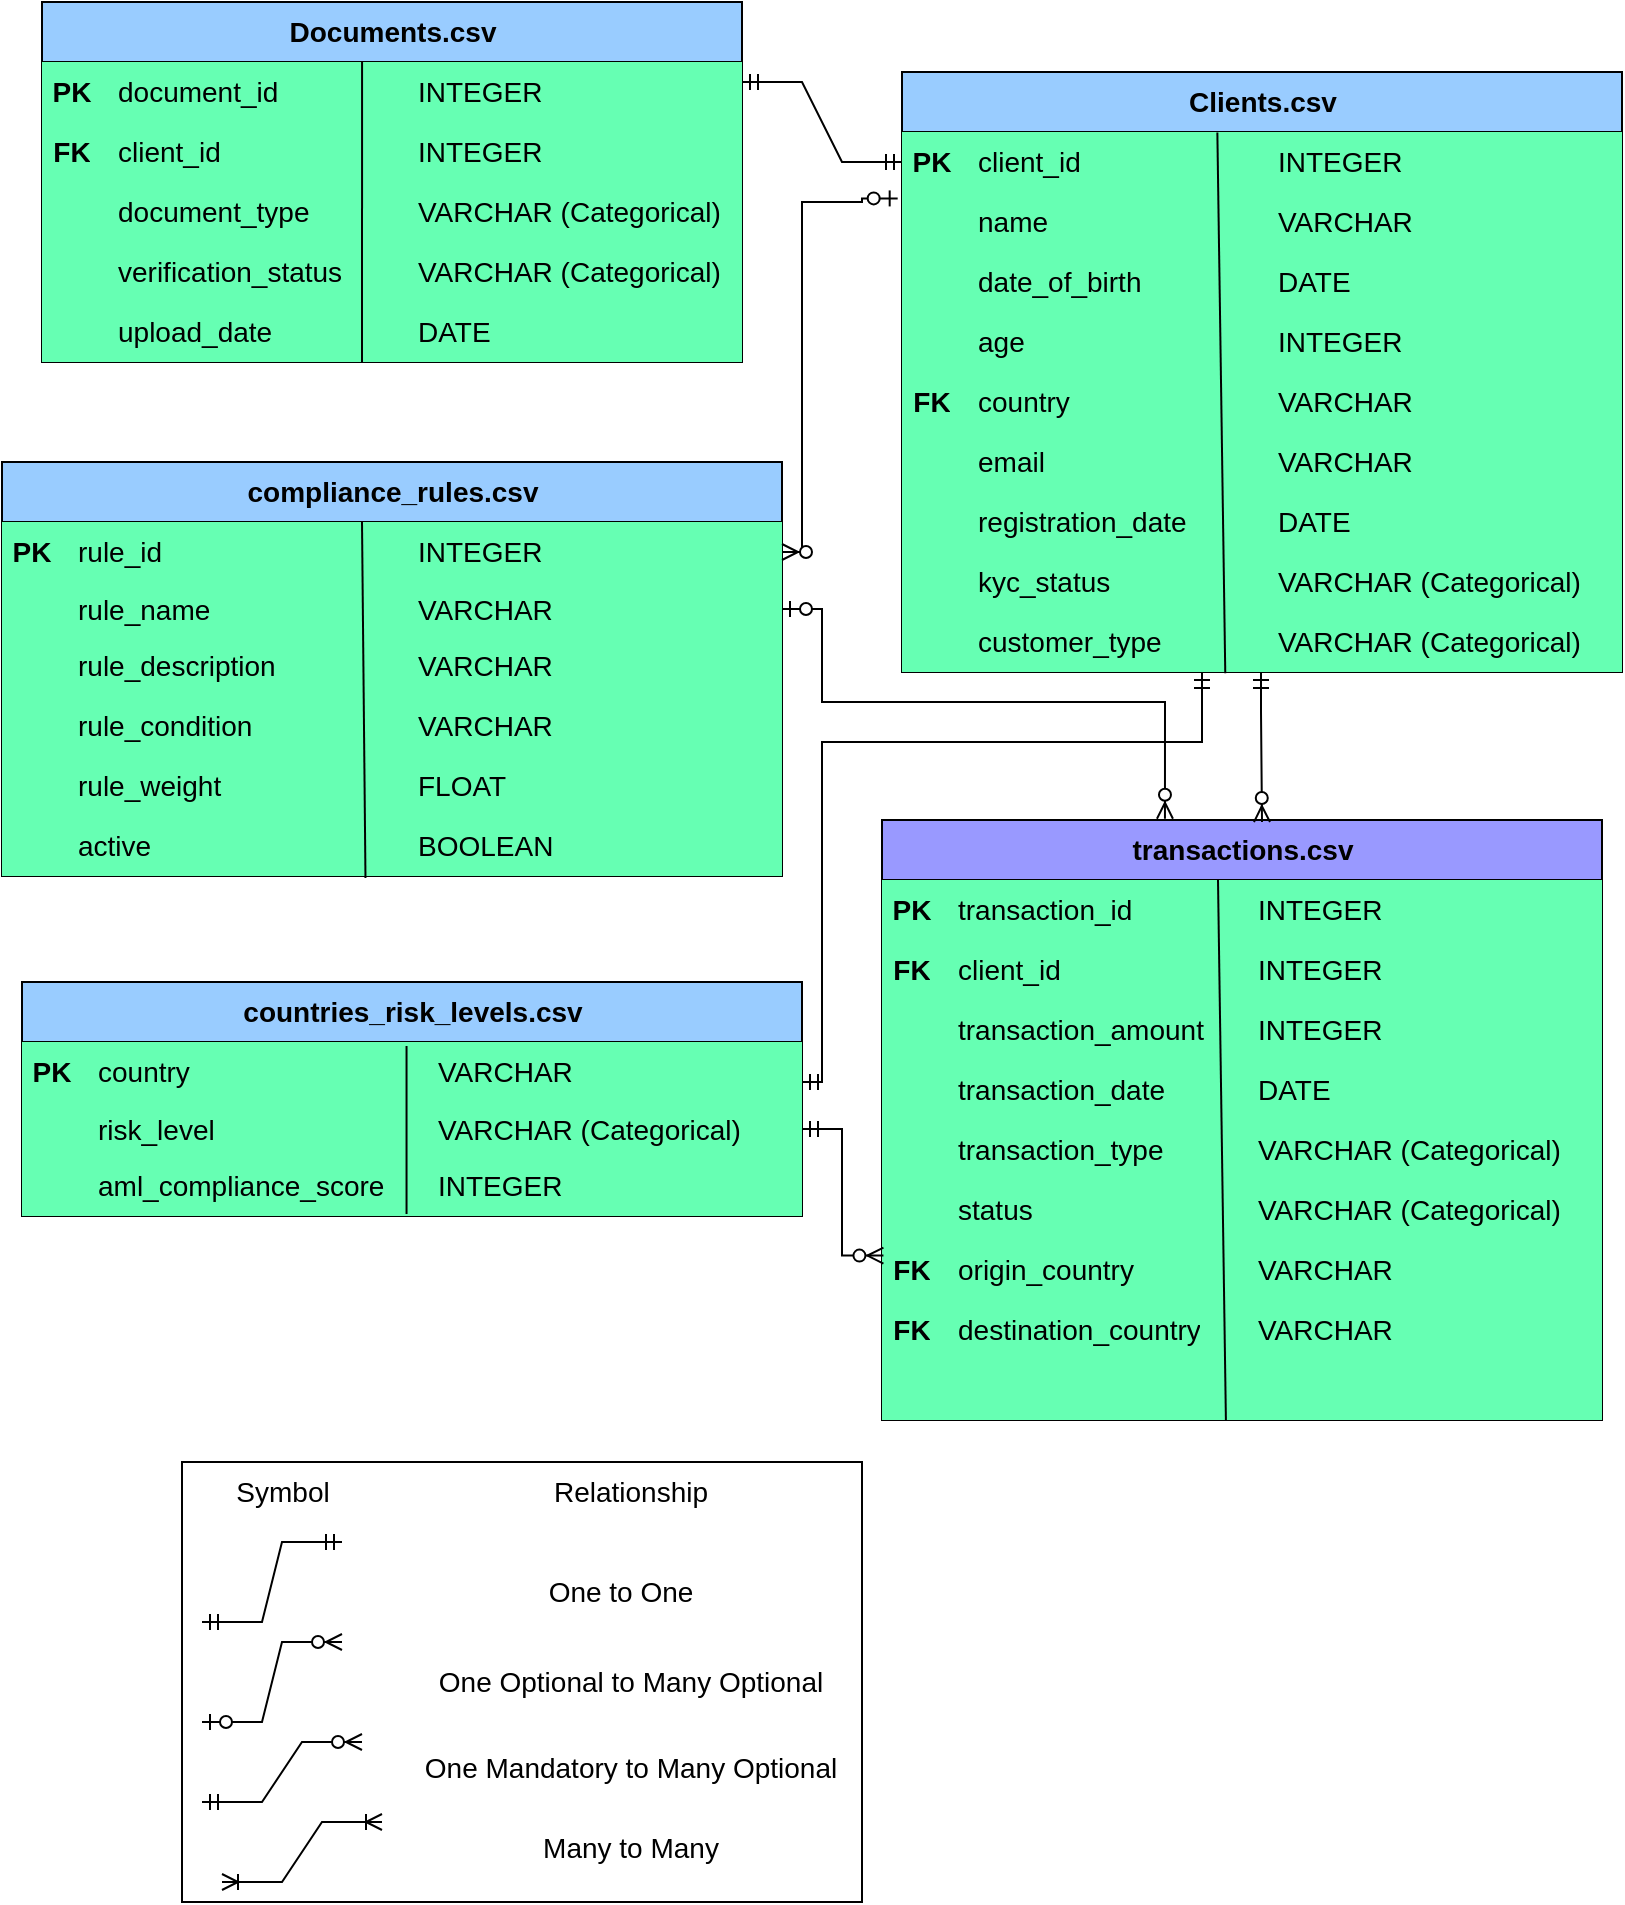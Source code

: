 <mxfile version="28.2.5">
  <diagram name="Page-1" id="jXneWtBmDgZfg1HYP7sz">
    <mxGraphModel dx="1281" dy="527" grid="1" gridSize="10" guides="1" tooltips="1" connect="1" arrows="1" fold="1" page="1" pageScale="1" pageWidth="827" pageHeight="1169" math="0" shadow="0">
      <root>
        <mxCell id="0" />
        <mxCell id="1" parent="0" />
        <mxCell id="RSNevQxRLUFja2zKx2vN-16" value="Documents.csv" style="shape=table;startSize=30;container=1;collapsible=1;childLayout=tableLayout;fixedRows=1;rowLines=0;fontStyle=1;align=center;resizeLast=1;html=1;fontSize=14;fillColor=#99CCFF;" parent="1" vertex="1">
          <mxGeometry x="30" y="60" width="350" height="180" as="geometry" />
        </mxCell>
        <mxCell id="RSNevQxRLUFja2zKx2vN-20" value="" style="shape=tableRow;horizontal=0;startSize=0;swimlaneHead=0;swimlaneBody=0;fillColor=#66FFB3;collapsible=0;dropTarget=0;points=[[0,0.5],[1,0.5]];portConstraint=eastwest;top=0;left=0;right=0;bottom=0;fontSize=14;strokeColor=default;" parent="RSNevQxRLUFja2zKx2vN-16" vertex="1">
          <mxGeometry y="30" width="350" height="30" as="geometry" />
        </mxCell>
        <mxCell id="RSNevQxRLUFja2zKx2vN-21" value="&lt;b&gt;PK&lt;/b&gt;" style="shape=partialRectangle;connectable=0;fillColor=#66FFB3;top=0;left=0;bottom=0;right=0;editable=1;overflow=hidden;whiteSpace=wrap;html=1;fontSize=14;strokeColor=default;" parent="RSNevQxRLUFja2zKx2vN-20" vertex="1">
          <mxGeometry width="30" height="30" as="geometry">
            <mxRectangle width="30" height="30" as="alternateBounds" />
          </mxGeometry>
        </mxCell>
        <mxCell id="RSNevQxRLUFja2zKx2vN-22" value="document_id" style="shape=partialRectangle;connectable=0;fillColor=#66FFB3;top=0;left=0;bottom=0;right=0;align=left;spacingLeft=6;overflow=hidden;whiteSpace=wrap;html=1;fontSize=14;strokeColor=default;" parent="RSNevQxRLUFja2zKx2vN-20" vertex="1">
          <mxGeometry x="30" width="150" height="30" as="geometry">
            <mxRectangle width="150" height="30" as="alternateBounds" />
          </mxGeometry>
        </mxCell>
        <mxCell id="RSNevQxRLUFja2zKx2vN-32" value="INTEGER" style="shape=partialRectangle;connectable=0;fillColor=#66FFB3;top=0;left=0;bottom=0;right=0;align=left;spacingLeft=6;overflow=hidden;whiteSpace=wrap;html=1;fontSize=14;strokeColor=default;" parent="RSNevQxRLUFja2zKx2vN-20" vertex="1">
          <mxGeometry x="180" width="170" height="30" as="geometry">
            <mxRectangle width="170" height="30" as="alternateBounds" />
          </mxGeometry>
        </mxCell>
        <mxCell id="RSNevQxRLUFja2zKx2vN-23" value="" style="shape=tableRow;horizontal=0;startSize=0;swimlaneHead=0;swimlaneBody=0;fillColor=#66FFB3;collapsible=0;dropTarget=0;points=[[0,0.5],[1,0.5]];portConstraint=eastwest;top=0;left=0;right=0;bottom=0;fontSize=14;strokeColor=default;" parent="RSNevQxRLUFja2zKx2vN-16" vertex="1">
          <mxGeometry y="60" width="350" height="30" as="geometry" />
        </mxCell>
        <mxCell id="RSNevQxRLUFja2zKx2vN-24" value="&lt;b&gt;FK&lt;/b&gt;" style="shape=partialRectangle;connectable=0;fillColor=#66FFB3;top=0;left=0;bottom=0;right=0;editable=1;overflow=hidden;whiteSpace=wrap;html=1;fontSize=14;strokeColor=default;" parent="RSNevQxRLUFja2zKx2vN-23" vertex="1">
          <mxGeometry width="30" height="30" as="geometry">
            <mxRectangle width="30" height="30" as="alternateBounds" />
          </mxGeometry>
        </mxCell>
        <mxCell id="RSNevQxRLUFja2zKx2vN-25" value="client_id" style="shape=partialRectangle;connectable=0;fillColor=#66FFB3;top=0;left=0;bottom=0;right=0;align=left;spacingLeft=6;overflow=hidden;whiteSpace=wrap;html=1;fontSize=14;strokeColor=default;" parent="RSNevQxRLUFja2zKx2vN-23" vertex="1">
          <mxGeometry x="30" width="150" height="30" as="geometry">
            <mxRectangle width="150" height="30" as="alternateBounds" />
          </mxGeometry>
        </mxCell>
        <mxCell id="RSNevQxRLUFja2zKx2vN-33" value="INTEGER" style="shape=partialRectangle;connectable=0;fillColor=#66FFB3;top=0;left=0;bottom=0;right=0;align=left;spacingLeft=6;overflow=hidden;whiteSpace=wrap;html=1;fontSize=14;strokeColor=default;" parent="RSNevQxRLUFja2zKx2vN-23" vertex="1">
          <mxGeometry x="180" width="170" height="30" as="geometry">
            <mxRectangle width="170" height="30" as="alternateBounds" />
          </mxGeometry>
        </mxCell>
        <mxCell id="RSNevQxRLUFja2zKx2vN-26" value="" style="shape=tableRow;horizontal=0;startSize=0;swimlaneHead=0;swimlaneBody=0;fillColor=#66FFB3;collapsible=0;dropTarget=0;points=[[0,0.5],[1,0.5]];portConstraint=eastwest;top=0;left=0;right=0;bottom=0;fontSize=14;strokeColor=default;" parent="RSNevQxRLUFja2zKx2vN-16" vertex="1">
          <mxGeometry y="90" width="350" height="30" as="geometry" />
        </mxCell>
        <mxCell id="RSNevQxRLUFja2zKx2vN-27" value="" style="shape=partialRectangle;connectable=0;fillColor=#66FFB3;top=0;left=0;bottom=0;right=0;editable=1;overflow=hidden;whiteSpace=wrap;html=1;fontSize=14;strokeColor=default;" parent="RSNevQxRLUFja2zKx2vN-26" vertex="1">
          <mxGeometry width="30" height="30" as="geometry">
            <mxRectangle width="30" height="30" as="alternateBounds" />
          </mxGeometry>
        </mxCell>
        <mxCell id="RSNevQxRLUFja2zKx2vN-28" value="document_type" style="shape=partialRectangle;connectable=0;fillColor=#66FFB3;top=0;left=0;bottom=0;right=0;align=left;spacingLeft=6;overflow=hidden;whiteSpace=wrap;html=1;fontSize=14;strokeColor=default;" parent="RSNevQxRLUFja2zKx2vN-26" vertex="1">
          <mxGeometry x="30" width="150" height="30" as="geometry">
            <mxRectangle width="150" height="30" as="alternateBounds" />
          </mxGeometry>
        </mxCell>
        <mxCell id="RSNevQxRLUFja2zKx2vN-34" value="VARCHAR (Categorical)" style="shape=partialRectangle;connectable=0;fillColor=#66FFB3;top=0;left=0;bottom=0;right=0;align=left;spacingLeft=6;overflow=hidden;whiteSpace=wrap;html=1;fontSize=14;strokeColor=default;" parent="RSNevQxRLUFja2zKx2vN-26" vertex="1">
          <mxGeometry x="180" width="170" height="30" as="geometry">
            <mxRectangle width="170" height="30" as="alternateBounds" />
          </mxGeometry>
        </mxCell>
        <mxCell id="RSNevQxRLUFja2zKx2vN-35" style="shape=tableRow;horizontal=0;startSize=0;swimlaneHead=0;swimlaneBody=0;fillColor=#66FFB3;collapsible=0;dropTarget=0;points=[[0,0.5],[1,0.5]];portConstraint=eastwest;top=0;left=0;right=0;bottom=0;fontSize=14;strokeColor=default;" parent="RSNevQxRLUFja2zKx2vN-16" vertex="1">
          <mxGeometry y="120" width="350" height="30" as="geometry" />
        </mxCell>
        <mxCell id="RSNevQxRLUFja2zKx2vN-36" style="shape=partialRectangle;connectable=0;fillColor=#66FFB3;top=0;left=0;bottom=0;right=0;editable=1;overflow=hidden;whiteSpace=wrap;html=1;fontSize=14;strokeColor=default;" parent="RSNevQxRLUFja2zKx2vN-35" vertex="1">
          <mxGeometry width="30" height="30" as="geometry">
            <mxRectangle width="30" height="30" as="alternateBounds" />
          </mxGeometry>
        </mxCell>
        <mxCell id="RSNevQxRLUFja2zKx2vN-37" value="verification_status&lt;span style=&quot;white-space: pre;&quot;&gt;&#x9;&lt;/span&gt;" style="shape=partialRectangle;connectable=0;fillColor=#66FFB3;top=0;left=0;bottom=0;right=0;align=left;spacingLeft=6;overflow=hidden;whiteSpace=wrap;html=1;fontSize=14;strokeColor=default;" parent="RSNevQxRLUFja2zKx2vN-35" vertex="1">
          <mxGeometry x="30" width="150" height="30" as="geometry">
            <mxRectangle width="150" height="30" as="alternateBounds" />
          </mxGeometry>
        </mxCell>
        <mxCell id="RSNevQxRLUFja2zKx2vN-38" value="VARCHAR (Categorical)" style="shape=partialRectangle;connectable=0;fillColor=#66FFB3;top=0;left=0;bottom=0;right=0;align=left;spacingLeft=6;overflow=hidden;whiteSpace=wrap;html=1;fontSize=14;strokeColor=default;" parent="RSNevQxRLUFja2zKx2vN-35" vertex="1">
          <mxGeometry x="180" width="170" height="30" as="geometry">
            <mxRectangle width="170" height="30" as="alternateBounds" />
          </mxGeometry>
        </mxCell>
        <mxCell id="RSNevQxRLUFja2zKx2vN-39" style="shape=tableRow;horizontal=0;startSize=0;swimlaneHead=0;swimlaneBody=0;fillColor=#66FFB3;collapsible=0;dropTarget=0;points=[[0,0.5],[1,0.5]];portConstraint=eastwest;top=0;left=0;right=0;bottom=0;fontSize=14;strokeColor=default;" parent="RSNevQxRLUFja2zKx2vN-16" vertex="1">
          <mxGeometry y="150" width="350" height="30" as="geometry" />
        </mxCell>
        <mxCell id="RSNevQxRLUFja2zKx2vN-40" style="shape=partialRectangle;connectable=0;fillColor=#66FFB3;top=0;left=0;bottom=0;right=0;editable=1;overflow=hidden;whiteSpace=wrap;html=1;fontSize=14;strokeColor=default;" parent="RSNevQxRLUFja2zKx2vN-39" vertex="1">
          <mxGeometry width="30" height="30" as="geometry">
            <mxRectangle width="30" height="30" as="alternateBounds" />
          </mxGeometry>
        </mxCell>
        <mxCell id="RSNevQxRLUFja2zKx2vN-41" value="upload_date" style="shape=partialRectangle;connectable=0;fillColor=#66FFB3;top=0;left=0;bottom=0;right=0;align=left;spacingLeft=6;overflow=hidden;whiteSpace=wrap;html=1;fontSize=14;strokeColor=default;" parent="RSNevQxRLUFja2zKx2vN-39" vertex="1">
          <mxGeometry x="30" width="150" height="30" as="geometry">
            <mxRectangle width="150" height="30" as="alternateBounds" />
          </mxGeometry>
        </mxCell>
        <mxCell id="RSNevQxRLUFja2zKx2vN-42" value="DATE" style="shape=partialRectangle;connectable=0;fillColor=#66FFB3;top=0;left=0;bottom=0;right=0;align=left;spacingLeft=6;overflow=hidden;whiteSpace=wrap;html=1;fontSize=14;strokeColor=default;" parent="RSNevQxRLUFja2zKx2vN-39" vertex="1">
          <mxGeometry x="180" width="170" height="30" as="geometry">
            <mxRectangle width="170" height="30" as="alternateBounds" />
          </mxGeometry>
        </mxCell>
        <mxCell id="RSNevQxRLUFja2zKx2vN-43" value="Clients.csv" style="shape=table;startSize=30;container=1;collapsible=1;childLayout=tableLayout;fixedRows=1;rowLines=0;fontStyle=1;align=center;resizeLast=1;html=1;fontSize=14;fillColor=#99CCFF;" parent="1" vertex="1">
          <mxGeometry x="460" y="95" width="360" height="300" as="geometry" />
        </mxCell>
        <mxCell id="RSNevQxRLUFja2zKx2vN-44" value="" style="shape=tableRow;horizontal=0;startSize=0;swimlaneHead=0;swimlaneBody=0;fillColor=#66FFB3;collapsible=0;dropTarget=0;points=[[0,0.5],[1,0.5]];portConstraint=eastwest;top=0;left=0;right=0;bottom=0;fontSize=14;strokeWidth=1;perimeterSpacing=0;" parent="RSNevQxRLUFja2zKx2vN-43" vertex="1">
          <mxGeometry y="30" width="360" height="30" as="geometry" />
        </mxCell>
        <mxCell id="RSNevQxRLUFja2zKx2vN-45" value="&lt;b&gt;PK&lt;/b&gt;" style="shape=partialRectangle;connectable=0;fillColor=#66FFB3;top=0;left=0;bottom=0;right=0;editable=1;overflow=hidden;whiteSpace=wrap;html=1;fontSize=14;strokeWidth=1;perimeterSpacing=0;" parent="RSNevQxRLUFja2zKx2vN-44" vertex="1">
          <mxGeometry width="30" height="30" as="geometry">
            <mxRectangle width="30" height="30" as="alternateBounds" />
          </mxGeometry>
        </mxCell>
        <mxCell id="RSNevQxRLUFja2zKx2vN-46" value="client_id" style="shape=partialRectangle;connectable=0;fillColor=#66FFB3;top=0;left=0;bottom=0;right=0;align=left;spacingLeft=6;overflow=hidden;whiteSpace=wrap;html=1;fontSize=14;strokeWidth=1;perimeterSpacing=0;" parent="RSNevQxRLUFja2zKx2vN-44" vertex="1">
          <mxGeometry x="30" width="150" height="30" as="geometry">
            <mxRectangle width="150" height="30" as="alternateBounds" />
          </mxGeometry>
        </mxCell>
        <mxCell id="RSNevQxRLUFja2zKx2vN-47" value="INTEGER" style="shape=partialRectangle;connectable=0;fillColor=#66FFB3;top=0;left=0;bottom=0;right=0;align=left;spacingLeft=6;overflow=hidden;whiteSpace=wrap;html=1;fontSize=14;strokeWidth=1;perimeterSpacing=0;" parent="RSNevQxRLUFja2zKx2vN-44" vertex="1">
          <mxGeometry x="180" width="180" height="30" as="geometry">
            <mxRectangle width="180" height="30" as="alternateBounds" />
          </mxGeometry>
        </mxCell>
        <mxCell id="RSNevQxRLUFja2zKx2vN-48" value="" style="shape=tableRow;horizontal=0;startSize=0;swimlaneHead=0;swimlaneBody=0;fillColor=#66FFB3;collapsible=0;dropTarget=0;points=[[0,0.5],[1,0.5]];portConstraint=eastwest;top=0;left=0;right=0;bottom=0;fontSize=14;strokeWidth=1;perimeterSpacing=0;" parent="RSNevQxRLUFja2zKx2vN-43" vertex="1">
          <mxGeometry y="60" width="360" height="30" as="geometry" />
        </mxCell>
        <mxCell id="RSNevQxRLUFja2zKx2vN-49" value="" style="shape=partialRectangle;connectable=0;fillColor=#66FFB3;top=0;left=0;bottom=0;right=0;editable=1;overflow=hidden;whiteSpace=wrap;html=1;fontSize=14;strokeWidth=1;perimeterSpacing=0;" parent="RSNevQxRLUFja2zKx2vN-48" vertex="1">
          <mxGeometry width="30" height="30" as="geometry">
            <mxRectangle width="30" height="30" as="alternateBounds" />
          </mxGeometry>
        </mxCell>
        <mxCell id="RSNevQxRLUFja2zKx2vN-50" value="name" style="shape=partialRectangle;connectable=0;fillColor=#66FFB3;top=0;left=0;bottom=0;right=0;align=left;spacingLeft=6;overflow=hidden;whiteSpace=wrap;html=1;fontSize=14;strokeWidth=1;perimeterSpacing=0;" parent="RSNevQxRLUFja2zKx2vN-48" vertex="1">
          <mxGeometry x="30" width="150" height="30" as="geometry">
            <mxRectangle width="150" height="30" as="alternateBounds" />
          </mxGeometry>
        </mxCell>
        <mxCell id="RSNevQxRLUFja2zKx2vN-51" value="VARCHAR" style="shape=partialRectangle;connectable=0;fillColor=#66FFB3;top=0;left=0;bottom=0;right=0;align=left;spacingLeft=6;overflow=hidden;whiteSpace=wrap;html=1;fontSize=14;strokeWidth=1;perimeterSpacing=0;" parent="RSNevQxRLUFja2zKx2vN-48" vertex="1">
          <mxGeometry x="180" width="180" height="30" as="geometry">
            <mxRectangle width="180" height="30" as="alternateBounds" />
          </mxGeometry>
        </mxCell>
        <mxCell id="RSNevQxRLUFja2zKx2vN-52" value="" style="shape=tableRow;horizontal=0;startSize=0;swimlaneHead=0;swimlaneBody=0;fillColor=#66FFB3;collapsible=0;dropTarget=0;points=[[0,0.5],[1,0.5]];portConstraint=eastwest;top=0;left=0;right=0;bottom=0;fontSize=14;strokeWidth=1;perimeterSpacing=0;" parent="RSNevQxRLUFja2zKx2vN-43" vertex="1">
          <mxGeometry y="90" width="360" height="30" as="geometry" />
        </mxCell>
        <mxCell id="RSNevQxRLUFja2zKx2vN-53" value="" style="shape=partialRectangle;connectable=0;fillColor=#66FFB3;top=0;left=0;bottom=0;right=0;editable=1;overflow=hidden;whiteSpace=wrap;html=1;fontSize=14;strokeWidth=1;perimeterSpacing=0;" parent="RSNevQxRLUFja2zKx2vN-52" vertex="1">
          <mxGeometry width="30" height="30" as="geometry">
            <mxRectangle width="30" height="30" as="alternateBounds" />
          </mxGeometry>
        </mxCell>
        <mxCell id="RSNevQxRLUFja2zKx2vN-54" value="date_of_birth" style="shape=partialRectangle;connectable=0;fillColor=#66FFB3;top=0;left=0;bottom=0;right=0;align=left;spacingLeft=6;overflow=hidden;whiteSpace=wrap;html=1;fontSize=14;strokeWidth=1;perimeterSpacing=0;" parent="RSNevQxRLUFja2zKx2vN-52" vertex="1">
          <mxGeometry x="30" width="150" height="30" as="geometry">
            <mxRectangle width="150" height="30" as="alternateBounds" />
          </mxGeometry>
        </mxCell>
        <mxCell id="RSNevQxRLUFja2zKx2vN-55" value="DATE" style="shape=partialRectangle;connectable=0;fillColor=#66FFB3;top=0;left=0;bottom=0;right=0;align=left;spacingLeft=6;overflow=hidden;whiteSpace=wrap;html=1;fontSize=14;strokeWidth=1;perimeterSpacing=0;" parent="RSNevQxRLUFja2zKx2vN-52" vertex="1">
          <mxGeometry x="180" width="180" height="30" as="geometry">
            <mxRectangle width="180" height="30" as="alternateBounds" />
          </mxGeometry>
        </mxCell>
        <mxCell id="RSNevQxRLUFja2zKx2vN-56" style="shape=tableRow;horizontal=0;startSize=0;swimlaneHead=0;swimlaneBody=0;fillColor=#66FFB3;collapsible=0;dropTarget=0;points=[[0,0.5],[1,0.5]];portConstraint=eastwest;top=0;left=0;right=0;bottom=0;fontSize=14;strokeWidth=1;perimeterSpacing=0;" parent="RSNevQxRLUFja2zKx2vN-43" vertex="1">
          <mxGeometry y="120" width="360" height="30" as="geometry" />
        </mxCell>
        <mxCell id="RSNevQxRLUFja2zKx2vN-57" style="shape=partialRectangle;connectable=0;fillColor=#66FFB3;top=0;left=0;bottom=0;right=0;editable=1;overflow=hidden;whiteSpace=wrap;html=1;fontSize=14;strokeWidth=1;perimeterSpacing=0;" parent="RSNevQxRLUFja2zKx2vN-56" vertex="1">
          <mxGeometry width="30" height="30" as="geometry">
            <mxRectangle width="30" height="30" as="alternateBounds" />
          </mxGeometry>
        </mxCell>
        <mxCell id="RSNevQxRLUFja2zKx2vN-58" value="age" style="shape=partialRectangle;connectable=0;fillColor=#66FFB3;top=0;left=0;bottom=0;right=0;align=left;spacingLeft=6;overflow=hidden;whiteSpace=wrap;html=1;fontSize=14;strokeWidth=1;perimeterSpacing=0;" parent="RSNevQxRLUFja2zKx2vN-56" vertex="1">
          <mxGeometry x="30" width="150" height="30" as="geometry">
            <mxRectangle width="150" height="30" as="alternateBounds" />
          </mxGeometry>
        </mxCell>
        <mxCell id="RSNevQxRLUFja2zKx2vN-59" value="INTEGER" style="shape=partialRectangle;connectable=0;fillColor=#66FFB3;top=0;left=0;bottom=0;right=0;align=left;spacingLeft=6;overflow=hidden;whiteSpace=wrap;html=1;fontSize=14;strokeWidth=1;perimeterSpacing=0;" parent="RSNevQxRLUFja2zKx2vN-56" vertex="1">
          <mxGeometry x="180" width="180" height="30" as="geometry">
            <mxRectangle width="180" height="30" as="alternateBounds" />
          </mxGeometry>
        </mxCell>
        <mxCell id="RSNevQxRLUFja2zKx2vN-60" style="shape=tableRow;horizontal=0;startSize=0;swimlaneHead=0;swimlaneBody=0;fillColor=#66FFB3;collapsible=0;dropTarget=0;points=[[0,0.5],[1,0.5]];portConstraint=eastwest;top=0;left=0;right=0;bottom=0;fontSize=14;strokeWidth=1;perimeterSpacing=0;" parent="RSNevQxRLUFja2zKx2vN-43" vertex="1">
          <mxGeometry y="150" width="360" height="30" as="geometry" />
        </mxCell>
        <mxCell id="RSNevQxRLUFja2zKx2vN-61" value="&lt;b&gt;FK&lt;/b&gt;" style="shape=partialRectangle;connectable=0;fillColor=#66FFB3;top=0;left=0;bottom=0;right=0;editable=1;overflow=hidden;whiteSpace=wrap;html=1;fontSize=14;strokeWidth=1;perimeterSpacing=0;" parent="RSNevQxRLUFja2zKx2vN-60" vertex="1">
          <mxGeometry width="30" height="30" as="geometry">
            <mxRectangle width="30" height="30" as="alternateBounds" />
          </mxGeometry>
        </mxCell>
        <mxCell id="RSNevQxRLUFja2zKx2vN-62" value="country" style="shape=partialRectangle;connectable=0;fillColor=#66FFB3;top=0;left=0;bottom=0;right=0;align=left;spacingLeft=6;overflow=hidden;whiteSpace=wrap;html=1;fontSize=14;strokeWidth=1;perimeterSpacing=0;" parent="RSNevQxRLUFja2zKx2vN-60" vertex="1">
          <mxGeometry x="30" width="150" height="30" as="geometry">
            <mxRectangle width="150" height="30" as="alternateBounds" />
          </mxGeometry>
        </mxCell>
        <mxCell id="RSNevQxRLUFja2zKx2vN-63" value="VARCHAR" style="shape=partialRectangle;connectable=0;fillColor=#66FFB3;top=0;left=0;bottom=0;right=0;align=left;spacingLeft=6;overflow=hidden;whiteSpace=wrap;html=1;fontSize=14;strokeWidth=1;perimeterSpacing=0;" parent="RSNevQxRLUFja2zKx2vN-60" vertex="1">
          <mxGeometry x="180" width="180" height="30" as="geometry">
            <mxRectangle width="180" height="30" as="alternateBounds" />
          </mxGeometry>
        </mxCell>
        <mxCell id="RSNevQxRLUFja2zKx2vN-76" style="shape=tableRow;horizontal=0;startSize=0;swimlaneHead=0;swimlaneBody=0;fillColor=#66FFB3;collapsible=0;dropTarget=0;points=[[0,0.5],[1,0.5]];portConstraint=eastwest;top=0;left=0;right=0;bottom=0;fontSize=14;strokeWidth=1;perimeterSpacing=0;" parent="RSNevQxRLUFja2zKx2vN-43" vertex="1">
          <mxGeometry y="180" width="360" height="30" as="geometry" />
        </mxCell>
        <mxCell id="RSNevQxRLUFja2zKx2vN-77" style="shape=partialRectangle;connectable=0;fillColor=#66FFB3;top=0;left=0;bottom=0;right=0;editable=1;overflow=hidden;whiteSpace=wrap;html=1;fontSize=14;strokeWidth=1;perimeterSpacing=0;" parent="RSNevQxRLUFja2zKx2vN-76" vertex="1">
          <mxGeometry width="30" height="30" as="geometry">
            <mxRectangle width="30" height="30" as="alternateBounds" />
          </mxGeometry>
        </mxCell>
        <mxCell id="RSNevQxRLUFja2zKx2vN-78" value="email&lt;span style=&quot;white-space: pre;&quot;&gt;&#x9;&lt;/span&gt;" style="shape=partialRectangle;connectable=0;fillColor=#66FFB3;top=0;left=0;bottom=0;right=0;align=left;spacingLeft=6;overflow=hidden;whiteSpace=wrap;html=1;fontSize=14;strokeWidth=1;perimeterSpacing=0;" parent="RSNevQxRLUFja2zKx2vN-76" vertex="1">
          <mxGeometry x="30" width="150" height="30" as="geometry">
            <mxRectangle width="150" height="30" as="alternateBounds" />
          </mxGeometry>
        </mxCell>
        <mxCell id="RSNevQxRLUFja2zKx2vN-79" value="VARCHAR" style="shape=partialRectangle;connectable=0;fillColor=#66FFB3;top=0;left=0;bottom=0;right=0;align=left;spacingLeft=6;overflow=hidden;whiteSpace=wrap;html=1;fontSize=14;strokeWidth=1;perimeterSpacing=0;" parent="RSNevQxRLUFja2zKx2vN-76" vertex="1">
          <mxGeometry x="180" width="180" height="30" as="geometry">
            <mxRectangle width="180" height="30" as="alternateBounds" />
          </mxGeometry>
        </mxCell>
        <mxCell id="RSNevQxRLUFja2zKx2vN-72" style="shape=tableRow;horizontal=0;startSize=0;swimlaneHead=0;swimlaneBody=0;fillColor=#66FFB3;collapsible=0;dropTarget=0;points=[[0,0.5],[1,0.5]];portConstraint=eastwest;top=0;left=0;right=0;bottom=0;fontSize=14;strokeWidth=1;perimeterSpacing=0;" parent="RSNevQxRLUFja2zKx2vN-43" vertex="1">
          <mxGeometry y="210" width="360" height="30" as="geometry" />
        </mxCell>
        <mxCell id="RSNevQxRLUFja2zKx2vN-73" style="shape=partialRectangle;connectable=0;fillColor=#66FFB3;top=0;left=0;bottom=0;right=0;editable=1;overflow=hidden;whiteSpace=wrap;html=1;fontSize=14;strokeWidth=1;perimeterSpacing=0;" parent="RSNevQxRLUFja2zKx2vN-72" vertex="1">
          <mxGeometry width="30" height="30" as="geometry">
            <mxRectangle width="30" height="30" as="alternateBounds" />
          </mxGeometry>
        </mxCell>
        <mxCell id="RSNevQxRLUFja2zKx2vN-74" value="registration_date" style="shape=partialRectangle;connectable=0;fillColor=#66FFB3;top=0;left=0;bottom=0;right=0;align=left;spacingLeft=6;overflow=hidden;whiteSpace=wrap;html=1;fontSize=14;strokeWidth=1;perimeterSpacing=0;" parent="RSNevQxRLUFja2zKx2vN-72" vertex="1">
          <mxGeometry x="30" width="150" height="30" as="geometry">
            <mxRectangle width="150" height="30" as="alternateBounds" />
          </mxGeometry>
        </mxCell>
        <mxCell id="RSNevQxRLUFja2zKx2vN-75" value="DATE" style="shape=partialRectangle;connectable=0;fillColor=#66FFB3;top=0;left=0;bottom=0;right=0;align=left;spacingLeft=6;overflow=hidden;whiteSpace=wrap;html=1;fontSize=14;strokeWidth=1;perimeterSpacing=0;" parent="RSNevQxRLUFja2zKx2vN-72" vertex="1">
          <mxGeometry x="180" width="180" height="30" as="geometry">
            <mxRectangle width="180" height="30" as="alternateBounds" />
          </mxGeometry>
        </mxCell>
        <mxCell id="RSNevQxRLUFja2zKx2vN-68" style="shape=tableRow;horizontal=0;startSize=0;swimlaneHead=0;swimlaneBody=0;fillColor=#66FFB3;collapsible=0;dropTarget=0;points=[[0,0.5],[1,0.5]];portConstraint=eastwest;top=0;left=0;right=0;bottom=0;fontSize=14;strokeWidth=1;perimeterSpacing=0;" parent="RSNevQxRLUFja2zKx2vN-43" vertex="1">
          <mxGeometry y="240" width="360" height="30" as="geometry" />
        </mxCell>
        <mxCell id="RSNevQxRLUFja2zKx2vN-69" style="shape=partialRectangle;connectable=0;fillColor=#66FFB3;top=0;left=0;bottom=0;right=0;editable=1;overflow=hidden;whiteSpace=wrap;html=1;fontSize=14;strokeWidth=1;perimeterSpacing=0;" parent="RSNevQxRLUFja2zKx2vN-68" vertex="1">
          <mxGeometry width="30" height="30" as="geometry">
            <mxRectangle width="30" height="30" as="alternateBounds" />
          </mxGeometry>
        </mxCell>
        <mxCell id="RSNevQxRLUFja2zKx2vN-70" value="kyc_status" style="shape=partialRectangle;connectable=0;fillColor=#66FFB3;top=0;left=0;bottom=0;right=0;align=left;spacingLeft=6;overflow=hidden;whiteSpace=wrap;html=1;fontSize=14;strokeWidth=1;perimeterSpacing=0;" parent="RSNevQxRLUFja2zKx2vN-68" vertex="1">
          <mxGeometry x="30" width="150" height="30" as="geometry">
            <mxRectangle width="150" height="30" as="alternateBounds" />
          </mxGeometry>
        </mxCell>
        <mxCell id="RSNevQxRLUFja2zKx2vN-71" value="VARCHAR (Categorical)" style="shape=partialRectangle;connectable=0;fillColor=#66FFB3;top=0;left=0;bottom=0;right=0;align=left;spacingLeft=6;overflow=hidden;whiteSpace=wrap;html=1;fontSize=14;strokeWidth=1;perimeterSpacing=0;" parent="RSNevQxRLUFja2zKx2vN-68" vertex="1">
          <mxGeometry x="180" width="180" height="30" as="geometry">
            <mxRectangle width="180" height="30" as="alternateBounds" />
          </mxGeometry>
        </mxCell>
        <mxCell id="RSNevQxRLUFja2zKx2vN-64" style="shape=tableRow;horizontal=0;startSize=0;swimlaneHead=0;swimlaneBody=0;fillColor=#66FFB3;collapsible=0;dropTarget=0;points=[[0,0.5],[1,0.5]];portConstraint=eastwest;top=0;left=0;right=0;bottom=0;fontSize=14;strokeWidth=1;perimeterSpacing=0;" parent="RSNevQxRLUFja2zKx2vN-43" vertex="1">
          <mxGeometry y="270" width="360" height="30" as="geometry" />
        </mxCell>
        <mxCell id="RSNevQxRLUFja2zKx2vN-65" style="shape=partialRectangle;connectable=0;fillColor=#66FFB3;top=0;left=0;bottom=0;right=0;editable=1;overflow=hidden;whiteSpace=wrap;html=1;fontSize=14;strokeWidth=1;perimeterSpacing=0;" parent="RSNevQxRLUFja2zKx2vN-64" vertex="1">
          <mxGeometry width="30" height="30" as="geometry">
            <mxRectangle width="30" height="30" as="alternateBounds" />
          </mxGeometry>
        </mxCell>
        <mxCell id="RSNevQxRLUFja2zKx2vN-66" value="customer_type" style="shape=partialRectangle;connectable=0;fillColor=#66FFB3;top=0;left=0;bottom=0;right=0;align=left;spacingLeft=6;overflow=hidden;whiteSpace=wrap;html=1;fontSize=14;strokeWidth=1;perimeterSpacing=0;" parent="RSNevQxRLUFja2zKx2vN-64" vertex="1">
          <mxGeometry x="30" width="150" height="30" as="geometry">
            <mxRectangle width="150" height="30" as="alternateBounds" />
          </mxGeometry>
        </mxCell>
        <mxCell id="RSNevQxRLUFja2zKx2vN-67" value="VARCHAR (Categorical)" style="shape=partialRectangle;connectable=0;fillColor=#66FFB3;top=0;left=0;bottom=0;right=0;align=left;spacingLeft=6;overflow=hidden;whiteSpace=wrap;html=1;fontSize=14;strokeWidth=1;perimeterSpacing=0;" parent="RSNevQxRLUFja2zKx2vN-64" vertex="1">
          <mxGeometry x="180" width="180" height="30" as="geometry">
            <mxRectangle width="180" height="30" as="alternateBounds" />
          </mxGeometry>
        </mxCell>
        <mxCell id="RSNevQxRLUFja2zKx2vN-226" value="" style="endArrow=none;html=1;rounded=0;entryX=0.488;entryY=0.04;entryDx=0;entryDy=0;entryPerimeter=0;exitX=0.499;exitY=1.053;exitDx=0;exitDy=0;exitPerimeter=0;" parent="RSNevQxRLUFja2zKx2vN-43" edge="1">
          <mxGeometry relative="1" as="geometry">
            <mxPoint x="161.64" y="300.59" as="sourcePoint" />
            <mxPoint x="157.68" y="30.2" as="targetPoint" />
          </mxGeometry>
        </mxCell>
        <mxCell id="RSNevQxRLUFja2zKx2vN-227" value="" style="resizable=0;html=1;whiteSpace=wrap;align=right;verticalAlign=bottom;" parent="RSNevQxRLUFja2zKx2vN-226" connectable="0" vertex="1">
          <mxGeometry x="1" relative="1" as="geometry" />
        </mxCell>
        <mxCell id="RSNevQxRLUFja2zKx2vN-80" value="" style="edgeStyle=entityRelationEdgeStyle;fontSize=14;html=1;endArrow=ERmandOne;startArrow=ERmandOne;rounded=0;exitX=1;exitY=0.5;exitDx=0;exitDy=0;entryX=0;entryY=0.5;entryDx=0;entryDy=0;" parent="1" target="RSNevQxRLUFja2zKx2vN-44" edge="1">
          <mxGeometry width="100" height="100" relative="1" as="geometry">
            <mxPoint x="380" y="100" as="sourcePoint" />
            <mxPoint x="460" y="190" as="targetPoint" />
            <Array as="points">
              <mxPoint x="380.33" y="260.2" />
              <mxPoint x="360.33" y="270.2" />
              <mxPoint x="460" y="410.2" />
            </Array>
          </mxGeometry>
        </mxCell>
        <mxCell id="RSNevQxRLUFja2zKx2vN-82" value="countries_risk_levels.csv" style="shape=table;startSize=30;container=1;collapsible=1;childLayout=tableLayout;fixedRows=1;rowLines=0;fontStyle=1;align=center;resizeLast=1;html=1;fontSize=14;fillColor=#99CCFF;" parent="1" vertex="1">
          <mxGeometry x="20" y="550" width="390" height="117" as="geometry" />
        </mxCell>
        <mxCell id="RSNevQxRLUFja2zKx2vN-83" value="" style="shape=tableRow;horizontal=0;startSize=0;swimlaneHead=0;swimlaneBody=0;fillColor=#66FFB3;collapsible=0;dropTarget=0;points=[[0,0.5],[1,0.5]];portConstraint=eastwest;top=0;left=0;right=0;bottom=0;fontSize=14;" parent="RSNevQxRLUFja2zKx2vN-82" vertex="1">
          <mxGeometry y="30" width="390" height="30" as="geometry" />
        </mxCell>
        <mxCell id="RSNevQxRLUFja2zKx2vN-84" value="&lt;b&gt;PK&lt;/b&gt;" style="shape=partialRectangle;connectable=0;fillColor=#66FFB3;top=0;left=0;bottom=0;right=0;editable=1;overflow=hidden;whiteSpace=wrap;html=1;fontSize=14;" parent="RSNevQxRLUFja2zKx2vN-83" vertex="1">
          <mxGeometry width="30" height="30" as="geometry">
            <mxRectangle width="30" height="30" as="alternateBounds" />
          </mxGeometry>
        </mxCell>
        <mxCell id="RSNevQxRLUFja2zKx2vN-85" value="country" style="shape=partialRectangle;connectable=0;fillColor=#66FFB3;top=0;left=0;bottom=0;right=0;align=left;spacingLeft=6;overflow=hidden;whiteSpace=wrap;html=1;fontSize=14;" parent="RSNevQxRLUFja2zKx2vN-83" vertex="1">
          <mxGeometry x="30" width="170" height="30" as="geometry">
            <mxRectangle width="170" height="30" as="alternateBounds" />
          </mxGeometry>
        </mxCell>
        <mxCell id="RSNevQxRLUFja2zKx2vN-86" value="VARCHAR" style="shape=partialRectangle;connectable=0;fillColor=#66FFB3;top=0;left=0;bottom=0;right=0;align=left;spacingLeft=6;overflow=hidden;whiteSpace=wrap;html=1;fontSize=14;" parent="RSNevQxRLUFja2zKx2vN-83" vertex="1">
          <mxGeometry x="200" width="190" height="30" as="geometry">
            <mxRectangle width="190" height="30" as="alternateBounds" />
          </mxGeometry>
        </mxCell>
        <mxCell id="RSNevQxRLUFja2zKx2vN-87" value="" style="shape=tableRow;horizontal=0;startSize=0;swimlaneHead=0;swimlaneBody=0;fillColor=#66FFB3;collapsible=0;dropTarget=0;points=[[0,0.5],[1,0.5]];portConstraint=eastwest;top=0;left=0;right=0;bottom=0;fontSize=14;" parent="RSNevQxRLUFja2zKx2vN-82" vertex="1">
          <mxGeometry y="60" width="390" height="27" as="geometry" />
        </mxCell>
        <mxCell id="RSNevQxRLUFja2zKx2vN-88" value="" style="shape=partialRectangle;connectable=0;fillColor=#66FFB3;top=0;left=0;bottom=0;right=0;editable=1;overflow=hidden;whiteSpace=wrap;html=1;fontSize=14;" parent="RSNevQxRLUFja2zKx2vN-87" vertex="1">
          <mxGeometry width="30" height="27" as="geometry">
            <mxRectangle width="30" height="27" as="alternateBounds" />
          </mxGeometry>
        </mxCell>
        <mxCell id="RSNevQxRLUFja2zKx2vN-89" value="risk_level" style="shape=partialRectangle;connectable=0;fillColor=#66FFB3;top=0;left=0;bottom=0;right=0;align=left;spacingLeft=6;overflow=hidden;whiteSpace=wrap;html=1;fontSize=14;" parent="RSNevQxRLUFja2zKx2vN-87" vertex="1">
          <mxGeometry x="30" width="170" height="27" as="geometry">
            <mxRectangle width="170" height="27" as="alternateBounds" />
          </mxGeometry>
        </mxCell>
        <mxCell id="RSNevQxRLUFja2zKx2vN-90" value="VARCHAR (Categorical)" style="shape=partialRectangle;connectable=0;fillColor=#66FFB3;top=0;left=0;bottom=0;right=0;align=left;spacingLeft=6;overflow=hidden;whiteSpace=wrap;html=1;fontSize=14;" parent="RSNevQxRLUFja2zKx2vN-87" vertex="1">
          <mxGeometry x="200" width="190" height="27" as="geometry">
            <mxRectangle width="190" height="27" as="alternateBounds" />
          </mxGeometry>
        </mxCell>
        <mxCell id="RSNevQxRLUFja2zKx2vN-91" value="" style="shape=tableRow;horizontal=0;startSize=0;swimlaneHead=0;swimlaneBody=0;fillColor=#66FFB3;collapsible=0;dropTarget=0;points=[[0,0.5],[1,0.5]];portConstraint=eastwest;top=0;left=0;right=0;bottom=0;fontSize=14;" parent="RSNevQxRLUFja2zKx2vN-82" vertex="1">
          <mxGeometry y="87" width="390" height="30" as="geometry" />
        </mxCell>
        <mxCell id="RSNevQxRLUFja2zKx2vN-92" value="" style="shape=partialRectangle;connectable=0;fillColor=#66FFB3;top=0;left=0;bottom=0;right=0;editable=1;overflow=hidden;whiteSpace=wrap;html=1;fontSize=14;" parent="RSNevQxRLUFja2zKx2vN-91" vertex="1">
          <mxGeometry width="30" height="30" as="geometry">
            <mxRectangle width="30" height="30" as="alternateBounds" />
          </mxGeometry>
        </mxCell>
        <mxCell id="RSNevQxRLUFja2zKx2vN-93" value="aml_compliance_score" style="shape=partialRectangle;connectable=0;fillColor=#66FFB3;top=0;left=0;bottom=0;right=0;align=left;spacingLeft=6;overflow=hidden;whiteSpace=wrap;html=1;fontSize=14;" parent="RSNevQxRLUFja2zKx2vN-91" vertex="1">
          <mxGeometry x="30" width="170" height="30" as="geometry">
            <mxRectangle width="170" height="30" as="alternateBounds" />
          </mxGeometry>
        </mxCell>
        <mxCell id="RSNevQxRLUFja2zKx2vN-94" value="INTEGER" style="shape=partialRectangle;connectable=0;fillColor=#66FFB3;top=0;left=0;bottom=0;right=0;align=left;spacingLeft=6;overflow=hidden;whiteSpace=wrap;html=1;fontSize=14;" parent="RSNevQxRLUFja2zKx2vN-91" vertex="1">
          <mxGeometry x="200" width="190" height="30" as="geometry">
            <mxRectangle width="190" height="30" as="alternateBounds" />
          </mxGeometry>
        </mxCell>
        <mxCell id="RSNevQxRLUFja2zKx2vN-232" value="" style="endArrow=none;html=1;rounded=0;entryX=0.493;entryY=0.067;entryDx=0;entryDy=0;entryPerimeter=0;exitX=0.493;exitY=0.967;exitDx=0;exitDy=0;exitPerimeter=0;" parent="RSNevQxRLUFja2zKx2vN-82" source="RSNevQxRLUFja2zKx2vN-91" target="RSNevQxRLUFja2zKx2vN-83" edge="1">
          <mxGeometry relative="1" as="geometry">
            <mxPoint x="170" y="120" as="sourcePoint" />
            <mxPoint x="172.02" y="28" as="targetPoint" />
          </mxGeometry>
        </mxCell>
        <mxCell id="RSNevQxRLUFja2zKx2vN-233" value="" style="resizable=0;html=1;whiteSpace=wrap;align=right;verticalAlign=bottom;" parent="RSNevQxRLUFja2zKx2vN-232" connectable="0" vertex="1">
          <mxGeometry x="1" relative="1" as="geometry" />
        </mxCell>
        <mxCell id="RSNevQxRLUFja2zKx2vN-121" value="transactions.csv" style="shape=table;startSize=30;container=1;collapsible=1;childLayout=tableLayout;fixedRows=1;rowLines=0;fontStyle=1;align=center;resizeLast=1;html=1;fontSize=14;fillColor=#9999FF;" parent="1" vertex="1">
          <mxGeometry x="450" y="469" width="360" height="300" as="geometry" />
        </mxCell>
        <mxCell id="RSNevQxRLUFja2zKx2vN-122" value="" style="shape=tableRow;horizontal=0;startSize=0;swimlaneHead=0;swimlaneBody=0;fillColor=#66FFB3;collapsible=0;dropTarget=0;points=[[0,0.5],[1,0.5]];portConstraint=eastwest;top=0;left=0;right=0;bottom=0;fontSize=14;" parent="RSNevQxRLUFja2zKx2vN-121" vertex="1">
          <mxGeometry y="30" width="360" height="30" as="geometry" />
        </mxCell>
        <mxCell id="RSNevQxRLUFja2zKx2vN-123" value="&lt;b&gt;PK&lt;/b&gt;" style="shape=partialRectangle;connectable=0;fillColor=#66FFB3;top=0;left=0;bottom=0;right=0;editable=1;overflow=hidden;whiteSpace=wrap;html=1;fontSize=14;" parent="RSNevQxRLUFja2zKx2vN-122" vertex="1">
          <mxGeometry width="30" height="30" as="geometry">
            <mxRectangle width="30" height="30" as="alternateBounds" />
          </mxGeometry>
        </mxCell>
        <mxCell id="RSNevQxRLUFja2zKx2vN-124" value="transaction_id" style="shape=partialRectangle;connectable=0;fillColor=#66FFB3;top=0;left=0;bottom=0;right=0;align=left;spacingLeft=6;overflow=hidden;whiteSpace=wrap;html=1;fontSize=14;" parent="RSNevQxRLUFja2zKx2vN-122" vertex="1">
          <mxGeometry x="30" width="150" height="30" as="geometry">
            <mxRectangle width="150" height="30" as="alternateBounds" />
          </mxGeometry>
        </mxCell>
        <mxCell id="RSNevQxRLUFja2zKx2vN-125" value="INTEGER" style="shape=partialRectangle;connectable=0;fillColor=#66FFB3;top=0;left=0;bottom=0;right=0;align=left;spacingLeft=6;overflow=hidden;whiteSpace=wrap;html=1;fontSize=14;" parent="RSNevQxRLUFja2zKx2vN-122" vertex="1">
          <mxGeometry x="180" width="180" height="30" as="geometry">
            <mxRectangle width="180" height="30" as="alternateBounds" />
          </mxGeometry>
        </mxCell>
        <mxCell id="RSNevQxRLUFja2zKx2vN-126" value="" style="shape=tableRow;horizontal=0;startSize=0;swimlaneHead=0;swimlaneBody=0;fillColor=#66FFB3;collapsible=0;dropTarget=0;points=[[0,0.5],[1,0.5]];portConstraint=eastwest;top=0;left=0;right=0;bottom=0;fontSize=14;" parent="RSNevQxRLUFja2zKx2vN-121" vertex="1">
          <mxGeometry y="60" width="360" height="30" as="geometry" />
        </mxCell>
        <mxCell id="RSNevQxRLUFja2zKx2vN-127" value="&lt;b&gt;FK&lt;/b&gt;" style="shape=partialRectangle;connectable=0;fillColor=#66FFB3;top=0;left=0;bottom=0;right=0;editable=1;overflow=hidden;whiteSpace=wrap;html=1;fontSize=14;" parent="RSNevQxRLUFja2zKx2vN-126" vertex="1">
          <mxGeometry width="30" height="30" as="geometry">
            <mxRectangle width="30" height="30" as="alternateBounds" />
          </mxGeometry>
        </mxCell>
        <mxCell id="RSNevQxRLUFja2zKx2vN-128" value="client_id" style="shape=partialRectangle;connectable=0;fillColor=#66FFB3;top=0;left=0;bottom=0;right=0;align=left;spacingLeft=6;overflow=hidden;whiteSpace=wrap;html=1;fontSize=14;" parent="RSNevQxRLUFja2zKx2vN-126" vertex="1">
          <mxGeometry x="30" width="150" height="30" as="geometry">
            <mxRectangle width="150" height="30" as="alternateBounds" />
          </mxGeometry>
        </mxCell>
        <mxCell id="RSNevQxRLUFja2zKx2vN-129" value="INTEGER" style="shape=partialRectangle;connectable=0;fillColor=#66FFB3;top=0;left=0;bottom=0;right=0;align=left;spacingLeft=6;overflow=hidden;whiteSpace=wrap;html=1;fontSize=14;" parent="RSNevQxRLUFja2zKx2vN-126" vertex="1">
          <mxGeometry x="180" width="180" height="30" as="geometry">
            <mxRectangle width="180" height="30" as="alternateBounds" />
          </mxGeometry>
        </mxCell>
        <mxCell id="RSNevQxRLUFja2zKx2vN-130" value="" style="shape=tableRow;horizontal=0;startSize=0;swimlaneHead=0;swimlaneBody=0;fillColor=#66FFB3;collapsible=0;dropTarget=0;points=[[0,0.5],[1,0.5]];portConstraint=eastwest;top=0;left=0;right=0;bottom=0;fontSize=14;" parent="RSNevQxRLUFja2zKx2vN-121" vertex="1">
          <mxGeometry y="90" width="360" height="30" as="geometry" />
        </mxCell>
        <mxCell id="RSNevQxRLUFja2zKx2vN-131" value="" style="shape=partialRectangle;connectable=0;fillColor=#66FFB3;top=0;left=0;bottom=0;right=0;editable=1;overflow=hidden;whiteSpace=wrap;html=1;fontSize=14;" parent="RSNevQxRLUFja2zKx2vN-130" vertex="1">
          <mxGeometry width="30" height="30" as="geometry">
            <mxRectangle width="30" height="30" as="alternateBounds" />
          </mxGeometry>
        </mxCell>
        <mxCell id="RSNevQxRLUFja2zKx2vN-132" value="transaction_amount" style="shape=partialRectangle;connectable=0;fillColor=#66FFB3;top=0;left=0;bottom=0;right=0;align=left;spacingLeft=6;overflow=hidden;whiteSpace=wrap;html=1;fontSize=14;" parent="RSNevQxRLUFja2zKx2vN-130" vertex="1">
          <mxGeometry x="30" width="150" height="30" as="geometry">
            <mxRectangle width="150" height="30" as="alternateBounds" />
          </mxGeometry>
        </mxCell>
        <mxCell id="RSNevQxRLUFja2zKx2vN-133" value="INTEGER" style="shape=partialRectangle;connectable=0;fillColor=#66FFB3;top=0;left=0;bottom=0;right=0;align=left;spacingLeft=6;overflow=hidden;whiteSpace=wrap;html=1;fontSize=14;" parent="RSNevQxRLUFja2zKx2vN-130" vertex="1">
          <mxGeometry x="180" width="180" height="30" as="geometry">
            <mxRectangle width="180" height="30" as="alternateBounds" />
          </mxGeometry>
        </mxCell>
        <mxCell id="RSNevQxRLUFja2zKx2vN-134" style="shape=tableRow;horizontal=0;startSize=0;swimlaneHead=0;swimlaneBody=0;fillColor=#66FFB3;collapsible=0;dropTarget=0;points=[[0,0.5],[1,0.5]];portConstraint=eastwest;top=0;left=0;right=0;bottom=0;fontSize=14;" parent="RSNevQxRLUFja2zKx2vN-121" vertex="1">
          <mxGeometry y="120" width="360" height="30" as="geometry" />
        </mxCell>
        <mxCell id="RSNevQxRLUFja2zKx2vN-135" style="shape=partialRectangle;connectable=0;fillColor=#66FFB3;top=0;left=0;bottom=0;right=0;editable=1;overflow=hidden;whiteSpace=wrap;html=1;fontSize=14;" parent="RSNevQxRLUFja2zKx2vN-134" vertex="1">
          <mxGeometry width="30" height="30" as="geometry">
            <mxRectangle width="30" height="30" as="alternateBounds" />
          </mxGeometry>
        </mxCell>
        <mxCell id="RSNevQxRLUFja2zKx2vN-136" value="transaction_date" style="shape=partialRectangle;connectable=0;fillColor=#66FFB3;top=0;left=0;bottom=0;right=0;align=left;spacingLeft=6;overflow=hidden;whiteSpace=wrap;html=1;fontSize=14;" parent="RSNevQxRLUFja2zKx2vN-134" vertex="1">
          <mxGeometry x="30" width="150" height="30" as="geometry">
            <mxRectangle width="150" height="30" as="alternateBounds" />
          </mxGeometry>
        </mxCell>
        <mxCell id="RSNevQxRLUFja2zKx2vN-137" value="DATE" style="shape=partialRectangle;connectable=0;fillColor=#66FFB3;top=0;left=0;bottom=0;right=0;align=left;spacingLeft=6;overflow=hidden;whiteSpace=wrap;html=1;fontSize=14;" parent="RSNevQxRLUFja2zKx2vN-134" vertex="1">
          <mxGeometry x="180" width="180" height="30" as="geometry">
            <mxRectangle width="180" height="30" as="alternateBounds" />
          </mxGeometry>
        </mxCell>
        <mxCell id="RSNevQxRLUFja2zKx2vN-138" style="shape=tableRow;horizontal=0;startSize=0;swimlaneHead=0;swimlaneBody=0;fillColor=#66FFB3;collapsible=0;dropTarget=0;points=[[0,0.5],[1,0.5]];portConstraint=eastwest;top=0;left=0;right=0;bottom=0;fontSize=14;" parent="RSNevQxRLUFja2zKx2vN-121" vertex="1">
          <mxGeometry y="150" width="360" height="30" as="geometry" />
        </mxCell>
        <mxCell id="RSNevQxRLUFja2zKx2vN-139" style="shape=partialRectangle;connectable=0;fillColor=#66FFB3;top=0;left=0;bottom=0;right=0;editable=1;overflow=hidden;whiteSpace=wrap;html=1;fontSize=14;" parent="RSNevQxRLUFja2zKx2vN-138" vertex="1">
          <mxGeometry width="30" height="30" as="geometry">
            <mxRectangle width="30" height="30" as="alternateBounds" />
          </mxGeometry>
        </mxCell>
        <mxCell id="RSNevQxRLUFja2zKx2vN-140" value="transaction_type" style="shape=partialRectangle;connectable=0;fillColor=#66FFB3;top=0;left=0;bottom=0;right=0;align=left;spacingLeft=6;overflow=hidden;whiteSpace=wrap;html=1;fontSize=14;" parent="RSNevQxRLUFja2zKx2vN-138" vertex="1">
          <mxGeometry x="30" width="150" height="30" as="geometry">
            <mxRectangle width="150" height="30" as="alternateBounds" />
          </mxGeometry>
        </mxCell>
        <mxCell id="RSNevQxRLUFja2zKx2vN-141" value="VARCHAR (Categorical)" style="shape=partialRectangle;connectable=0;fillColor=#66FFB3;top=0;left=0;bottom=0;right=0;align=left;spacingLeft=6;overflow=hidden;whiteSpace=wrap;html=1;fontSize=14;" parent="RSNevQxRLUFja2zKx2vN-138" vertex="1">
          <mxGeometry x="180" width="180" height="30" as="geometry">
            <mxRectangle width="180" height="30" as="alternateBounds" />
          </mxGeometry>
        </mxCell>
        <mxCell id="RSNevQxRLUFja2zKx2vN-142" style="shape=tableRow;horizontal=0;startSize=0;swimlaneHead=0;swimlaneBody=0;fillColor=#66FFB3;collapsible=0;dropTarget=0;points=[[0,0.5],[1,0.5]];portConstraint=eastwest;top=0;left=0;right=0;bottom=0;fontSize=14;" parent="RSNevQxRLUFja2zKx2vN-121" vertex="1">
          <mxGeometry y="180" width="360" height="30" as="geometry" />
        </mxCell>
        <mxCell id="RSNevQxRLUFja2zKx2vN-143" style="shape=partialRectangle;connectable=0;fillColor=#66FFB3;top=0;left=0;bottom=0;right=0;editable=1;overflow=hidden;whiteSpace=wrap;html=1;fontSize=14;" parent="RSNevQxRLUFja2zKx2vN-142" vertex="1">
          <mxGeometry width="30" height="30" as="geometry">
            <mxRectangle width="30" height="30" as="alternateBounds" />
          </mxGeometry>
        </mxCell>
        <mxCell id="RSNevQxRLUFja2zKx2vN-144" value="status" style="shape=partialRectangle;connectable=0;fillColor=#66FFB3;top=0;left=0;bottom=0;right=0;align=left;spacingLeft=6;overflow=hidden;whiteSpace=wrap;html=1;fontSize=14;" parent="RSNevQxRLUFja2zKx2vN-142" vertex="1">
          <mxGeometry x="30" width="150" height="30" as="geometry">
            <mxRectangle width="150" height="30" as="alternateBounds" />
          </mxGeometry>
        </mxCell>
        <mxCell id="RSNevQxRLUFja2zKx2vN-145" value="VARCHAR (Categorical)" style="shape=partialRectangle;connectable=0;fillColor=#66FFB3;top=0;left=0;bottom=0;right=0;align=left;spacingLeft=6;overflow=hidden;whiteSpace=wrap;html=1;fontSize=14;" parent="RSNevQxRLUFja2zKx2vN-142" vertex="1">
          <mxGeometry x="180" width="180" height="30" as="geometry">
            <mxRectangle width="180" height="30" as="alternateBounds" />
          </mxGeometry>
        </mxCell>
        <mxCell id="RSNevQxRLUFja2zKx2vN-146" style="shape=tableRow;horizontal=0;startSize=0;swimlaneHead=0;swimlaneBody=0;fillColor=#66FFB3;collapsible=0;dropTarget=0;points=[[0,0.5],[1,0.5]];portConstraint=eastwest;top=0;left=0;right=0;bottom=0;fontSize=14;" parent="RSNevQxRLUFja2zKx2vN-121" vertex="1">
          <mxGeometry y="210" width="360" height="30" as="geometry" />
        </mxCell>
        <mxCell id="RSNevQxRLUFja2zKx2vN-147" value="&lt;b&gt;FK&lt;/b&gt;" style="shape=partialRectangle;connectable=0;fillColor=#66FFB3;top=0;left=0;bottom=0;right=0;editable=1;overflow=hidden;whiteSpace=wrap;html=1;fontSize=14;" parent="RSNevQxRLUFja2zKx2vN-146" vertex="1">
          <mxGeometry width="30" height="30" as="geometry">
            <mxRectangle width="30" height="30" as="alternateBounds" />
          </mxGeometry>
        </mxCell>
        <mxCell id="RSNevQxRLUFja2zKx2vN-148" value="origin_country" style="shape=partialRectangle;connectable=0;fillColor=#66FFB3;top=0;left=0;bottom=0;right=0;align=left;spacingLeft=6;overflow=hidden;whiteSpace=wrap;html=1;fontSize=14;" parent="RSNevQxRLUFja2zKx2vN-146" vertex="1">
          <mxGeometry x="30" width="150" height="30" as="geometry">
            <mxRectangle width="150" height="30" as="alternateBounds" />
          </mxGeometry>
        </mxCell>
        <mxCell id="RSNevQxRLUFja2zKx2vN-149" value="VARCHAR" style="shape=partialRectangle;connectable=0;fillColor=#66FFB3;top=0;left=0;bottom=0;right=0;align=left;spacingLeft=6;overflow=hidden;whiteSpace=wrap;html=1;fontSize=14;" parent="RSNevQxRLUFja2zKx2vN-146" vertex="1">
          <mxGeometry x="180" width="180" height="30" as="geometry">
            <mxRectangle width="180" height="30" as="alternateBounds" />
          </mxGeometry>
        </mxCell>
        <mxCell id="RSNevQxRLUFja2zKx2vN-150" style="shape=tableRow;horizontal=0;startSize=0;swimlaneHead=0;swimlaneBody=0;fillColor=#66FFB3;collapsible=0;dropTarget=0;points=[[0,0.5],[1,0.5]];portConstraint=eastwest;top=0;left=0;right=0;bottom=0;fontSize=14;" parent="RSNevQxRLUFja2zKx2vN-121" vertex="1">
          <mxGeometry y="240" width="360" height="30" as="geometry" />
        </mxCell>
        <mxCell id="RSNevQxRLUFja2zKx2vN-151" value="&lt;b&gt;FK&lt;/b&gt;" style="shape=partialRectangle;connectable=0;fillColor=#66FFB3;top=0;left=0;bottom=0;right=0;editable=1;overflow=hidden;whiteSpace=wrap;html=1;fontSize=14;" parent="RSNevQxRLUFja2zKx2vN-150" vertex="1">
          <mxGeometry width="30" height="30" as="geometry">
            <mxRectangle width="30" height="30" as="alternateBounds" />
          </mxGeometry>
        </mxCell>
        <mxCell id="RSNevQxRLUFja2zKx2vN-152" value="destination_country" style="shape=partialRectangle;connectable=0;fillColor=#66FFB3;top=0;left=0;bottom=0;right=0;align=left;spacingLeft=6;overflow=hidden;whiteSpace=wrap;html=1;fontSize=14;" parent="RSNevQxRLUFja2zKx2vN-150" vertex="1">
          <mxGeometry x="30" width="150" height="30" as="geometry">
            <mxRectangle width="150" height="30" as="alternateBounds" />
          </mxGeometry>
        </mxCell>
        <mxCell id="RSNevQxRLUFja2zKx2vN-153" value="VARCHAR" style="shape=partialRectangle;connectable=0;fillColor=#66FFB3;top=0;left=0;bottom=0;right=0;align=left;spacingLeft=6;overflow=hidden;whiteSpace=wrap;html=1;fontSize=14;" parent="RSNevQxRLUFja2zKx2vN-150" vertex="1">
          <mxGeometry x="180" width="180" height="30" as="geometry">
            <mxRectangle width="180" height="30" as="alternateBounds" />
          </mxGeometry>
        </mxCell>
        <mxCell id="RSNevQxRLUFja2zKx2vN-154" style="shape=tableRow;horizontal=0;startSize=0;swimlaneHead=0;swimlaneBody=0;fillColor=#66FFB3;collapsible=0;dropTarget=0;points=[[0,0.5],[1,0.5]];portConstraint=eastwest;top=0;left=0;right=0;bottom=0;fontSize=14;" parent="RSNevQxRLUFja2zKx2vN-121" vertex="1">
          <mxGeometry y="270" width="360" height="30" as="geometry" />
        </mxCell>
        <mxCell id="RSNevQxRLUFja2zKx2vN-155" style="shape=partialRectangle;connectable=0;fillColor=#66FFB3;top=0;left=0;bottom=0;right=0;editable=1;overflow=hidden;whiteSpace=wrap;html=1;fontSize=14;" parent="RSNevQxRLUFja2zKx2vN-154" vertex="1">
          <mxGeometry width="30" height="30" as="geometry">
            <mxRectangle width="30" height="30" as="alternateBounds" />
          </mxGeometry>
        </mxCell>
        <mxCell id="RSNevQxRLUFja2zKx2vN-156" value="" style="shape=partialRectangle;connectable=0;fillColor=#66FFB3;top=0;left=0;bottom=0;right=0;align=left;spacingLeft=6;overflow=hidden;whiteSpace=wrap;html=1;fontSize=14;" parent="RSNevQxRLUFja2zKx2vN-154" vertex="1">
          <mxGeometry x="30" width="150" height="30" as="geometry">
            <mxRectangle width="150" height="30" as="alternateBounds" />
          </mxGeometry>
        </mxCell>
        <mxCell id="RSNevQxRLUFja2zKx2vN-157" value="" style="shape=partialRectangle;connectable=0;fillColor=#66FFB3;top=0;left=0;bottom=0;right=0;align=left;spacingLeft=6;overflow=hidden;whiteSpace=wrap;html=1;fontSize=14;" parent="RSNevQxRLUFja2zKx2vN-154" vertex="1">
          <mxGeometry x="180" width="180" height="30" as="geometry">
            <mxRectangle width="180" height="30" as="alternateBounds" />
          </mxGeometry>
        </mxCell>
        <mxCell id="RSNevQxRLUFja2zKx2vN-199" value="" style="edgeStyle=orthogonalEdgeStyle;fontSize=12;html=1;endArrow=ERzeroToMany;startArrow=ERmandOne;rounded=0;" parent="1" edge="1">
          <mxGeometry width="100" height="100" relative="1" as="geometry">
            <mxPoint x="639.5" y="395" as="sourcePoint" />
            <mxPoint x="640" y="470" as="targetPoint" />
            <Array as="points">
              <mxPoint x="639.5" y="415" />
              <mxPoint x="639.5" y="415" />
            </Array>
          </mxGeometry>
        </mxCell>
        <mxCell id="RSNevQxRLUFja2zKx2vN-200" value="compliance_rules.csv" style="shape=table;startSize=30;container=1;collapsible=1;childLayout=tableLayout;fixedRows=1;rowLines=0;fontStyle=1;align=center;resizeLast=1;html=1;fontSize=14;fillColor=#99CCFF;" parent="1" vertex="1">
          <mxGeometry x="10" y="290" width="390" height="207" as="geometry" />
        </mxCell>
        <mxCell id="RSNevQxRLUFja2zKx2vN-201" value="" style="shape=tableRow;horizontal=0;startSize=0;swimlaneHead=0;swimlaneBody=0;fillColor=#66FFB3;collapsible=0;dropTarget=0;points=[[0,0.5],[1,0.5]];portConstraint=eastwest;top=0;left=0;right=0;bottom=0;fontSize=14;" parent="RSNevQxRLUFja2zKx2vN-200" vertex="1">
          <mxGeometry y="30" width="390" height="30" as="geometry" />
        </mxCell>
        <mxCell id="RSNevQxRLUFja2zKx2vN-202" value="&lt;b&gt;PK&lt;/b&gt;" style="shape=partialRectangle;connectable=0;fillColor=#66FFB3;top=0;left=0;bottom=0;right=0;editable=1;overflow=hidden;whiteSpace=wrap;html=1;fontSize=14;" parent="RSNevQxRLUFja2zKx2vN-201" vertex="1">
          <mxGeometry width="30" height="30" as="geometry">
            <mxRectangle width="30" height="30" as="alternateBounds" />
          </mxGeometry>
        </mxCell>
        <mxCell id="RSNevQxRLUFja2zKx2vN-203" value="rule_id" style="shape=partialRectangle;connectable=0;fillColor=#66FFB3;top=0;left=0;bottom=0;right=0;align=left;spacingLeft=6;overflow=hidden;whiteSpace=wrap;html=1;fontSize=14;" parent="RSNevQxRLUFja2zKx2vN-201" vertex="1">
          <mxGeometry x="30" width="170" height="30" as="geometry">
            <mxRectangle width="170" height="30" as="alternateBounds" />
          </mxGeometry>
        </mxCell>
        <mxCell id="RSNevQxRLUFja2zKx2vN-204" value="INTEGER" style="shape=partialRectangle;connectable=0;fillColor=#66FFB3;top=0;left=0;bottom=0;right=0;align=left;spacingLeft=6;overflow=hidden;whiteSpace=wrap;html=1;fontSize=14;" parent="RSNevQxRLUFja2zKx2vN-201" vertex="1">
          <mxGeometry x="200" width="190" height="30" as="geometry">
            <mxRectangle width="190" height="30" as="alternateBounds" />
          </mxGeometry>
        </mxCell>
        <mxCell id="RSNevQxRLUFja2zKx2vN-205" value="" style="shape=tableRow;horizontal=0;startSize=0;swimlaneHead=0;swimlaneBody=0;fillColor=#66FFB3;collapsible=0;dropTarget=0;points=[[0,0.5],[1,0.5]];portConstraint=eastwest;top=0;left=0;right=0;bottom=0;fontSize=14;" parent="RSNevQxRLUFja2zKx2vN-200" vertex="1">
          <mxGeometry y="60" width="390" height="27" as="geometry" />
        </mxCell>
        <mxCell id="RSNevQxRLUFja2zKx2vN-206" value="" style="shape=partialRectangle;connectable=0;fillColor=#66FFB3;top=0;left=0;bottom=0;right=0;editable=1;overflow=hidden;whiteSpace=wrap;html=1;fontSize=14;" parent="RSNevQxRLUFja2zKx2vN-205" vertex="1">
          <mxGeometry width="30" height="27" as="geometry">
            <mxRectangle width="30" height="27" as="alternateBounds" />
          </mxGeometry>
        </mxCell>
        <mxCell id="RSNevQxRLUFja2zKx2vN-207" value="rule_name" style="shape=partialRectangle;connectable=0;fillColor=#66FFB3;top=0;left=0;bottom=0;right=0;align=left;spacingLeft=6;overflow=hidden;whiteSpace=wrap;html=1;fontSize=14;" parent="RSNevQxRLUFja2zKx2vN-205" vertex="1">
          <mxGeometry x="30" width="170" height="27" as="geometry">
            <mxRectangle width="170" height="27" as="alternateBounds" />
          </mxGeometry>
        </mxCell>
        <mxCell id="RSNevQxRLUFja2zKx2vN-208" value="VARCHAR" style="shape=partialRectangle;connectable=0;fillColor=#66FFB3;top=0;left=0;bottom=0;right=0;align=left;spacingLeft=6;overflow=hidden;whiteSpace=wrap;html=1;fontSize=14;" parent="RSNevQxRLUFja2zKx2vN-205" vertex="1">
          <mxGeometry x="200" width="190" height="27" as="geometry">
            <mxRectangle width="190" height="27" as="alternateBounds" />
          </mxGeometry>
        </mxCell>
        <mxCell id="RSNevQxRLUFja2zKx2vN-209" value="" style="shape=tableRow;horizontal=0;startSize=0;swimlaneHead=0;swimlaneBody=0;fillColor=#66FFB3;collapsible=0;dropTarget=0;points=[[0,0.5],[1,0.5]];portConstraint=eastwest;top=0;left=0;right=0;bottom=0;fontSize=14;" parent="RSNevQxRLUFja2zKx2vN-200" vertex="1">
          <mxGeometry y="87" width="390" height="30" as="geometry" />
        </mxCell>
        <mxCell id="RSNevQxRLUFja2zKx2vN-210" value="" style="shape=partialRectangle;connectable=0;fillColor=#66FFB3;top=0;left=0;bottom=0;right=0;editable=1;overflow=hidden;whiteSpace=wrap;html=1;fontSize=14;" parent="RSNevQxRLUFja2zKx2vN-209" vertex="1">
          <mxGeometry width="30" height="30" as="geometry">
            <mxRectangle width="30" height="30" as="alternateBounds" />
          </mxGeometry>
        </mxCell>
        <mxCell id="RSNevQxRLUFja2zKx2vN-211" value="rule_description" style="shape=partialRectangle;connectable=0;fillColor=#66FFB3;top=0;left=0;bottom=0;right=0;align=left;spacingLeft=6;overflow=hidden;whiteSpace=wrap;html=1;fontSize=14;" parent="RSNevQxRLUFja2zKx2vN-209" vertex="1">
          <mxGeometry x="30" width="170" height="30" as="geometry">
            <mxRectangle width="170" height="30" as="alternateBounds" />
          </mxGeometry>
        </mxCell>
        <mxCell id="RSNevQxRLUFja2zKx2vN-212" value="VARCHAR" style="shape=partialRectangle;connectable=0;fillColor=#66FFB3;top=0;left=0;bottom=0;right=0;align=left;spacingLeft=6;overflow=hidden;whiteSpace=wrap;html=1;fontSize=14;" parent="RSNevQxRLUFja2zKx2vN-209" vertex="1">
          <mxGeometry x="200" width="190" height="30" as="geometry">
            <mxRectangle width="190" height="30" as="alternateBounds" />
          </mxGeometry>
        </mxCell>
        <mxCell id="RSNevQxRLUFja2zKx2vN-213" style="shape=tableRow;horizontal=0;startSize=0;swimlaneHead=0;swimlaneBody=0;fillColor=#66FFB3;collapsible=0;dropTarget=0;points=[[0,0.5],[1,0.5]];portConstraint=eastwest;top=0;left=0;right=0;bottom=0;fontSize=14;" parent="RSNevQxRLUFja2zKx2vN-200" vertex="1">
          <mxGeometry y="117" width="390" height="30" as="geometry" />
        </mxCell>
        <mxCell id="RSNevQxRLUFja2zKx2vN-214" style="shape=partialRectangle;connectable=0;fillColor=#66FFB3;top=0;left=0;bottom=0;right=0;editable=1;overflow=hidden;whiteSpace=wrap;html=1;fontSize=14;" parent="RSNevQxRLUFja2zKx2vN-213" vertex="1">
          <mxGeometry width="30" height="30" as="geometry">
            <mxRectangle width="30" height="30" as="alternateBounds" />
          </mxGeometry>
        </mxCell>
        <mxCell id="RSNevQxRLUFja2zKx2vN-215" value="rule_condition" style="shape=partialRectangle;connectable=0;fillColor=#66FFB3;top=0;left=0;bottom=0;right=0;align=left;spacingLeft=6;overflow=hidden;whiteSpace=wrap;html=1;fontSize=14;" parent="RSNevQxRLUFja2zKx2vN-213" vertex="1">
          <mxGeometry x="30" width="170" height="30" as="geometry">
            <mxRectangle width="170" height="30" as="alternateBounds" />
          </mxGeometry>
        </mxCell>
        <mxCell id="RSNevQxRLUFja2zKx2vN-216" value="VARCHAR" style="shape=partialRectangle;connectable=0;fillColor=#66FFB3;top=0;left=0;bottom=0;right=0;align=left;spacingLeft=6;overflow=hidden;whiteSpace=wrap;html=1;fontSize=14;" parent="RSNevQxRLUFja2zKx2vN-213" vertex="1">
          <mxGeometry x="200" width="190" height="30" as="geometry">
            <mxRectangle width="190" height="30" as="alternateBounds" />
          </mxGeometry>
        </mxCell>
        <mxCell id="RSNevQxRLUFja2zKx2vN-217" style="shape=tableRow;horizontal=0;startSize=0;swimlaneHead=0;swimlaneBody=0;fillColor=#66FFB3;collapsible=0;dropTarget=0;points=[[0,0.5],[1,0.5]];portConstraint=eastwest;top=0;left=0;right=0;bottom=0;fontSize=14;" parent="RSNevQxRLUFja2zKx2vN-200" vertex="1">
          <mxGeometry y="147" width="390" height="30" as="geometry" />
        </mxCell>
        <mxCell id="RSNevQxRLUFja2zKx2vN-218" style="shape=partialRectangle;connectable=0;fillColor=#66FFB3;top=0;left=0;bottom=0;right=0;editable=1;overflow=hidden;whiteSpace=wrap;html=1;fontSize=14;" parent="RSNevQxRLUFja2zKx2vN-217" vertex="1">
          <mxGeometry width="30" height="30" as="geometry">
            <mxRectangle width="30" height="30" as="alternateBounds" />
          </mxGeometry>
        </mxCell>
        <mxCell id="RSNevQxRLUFja2zKx2vN-219" value="rule_weight" style="shape=partialRectangle;connectable=0;fillColor=#66FFB3;top=0;left=0;bottom=0;right=0;align=left;spacingLeft=6;overflow=hidden;whiteSpace=wrap;html=1;fontSize=14;" parent="RSNevQxRLUFja2zKx2vN-217" vertex="1">
          <mxGeometry x="30" width="170" height="30" as="geometry">
            <mxRectangle width="170" height="30" as="alternateBounds" />
          </mxGeometry>
        </mxCell>
        <mxCell id="RSNevQxRLUFja2zKx2vN-220" value="FLOAT" style="shape=partialRectangle;connectable=0;fillColor=#66FFB3;top=0;left=0;bottom=0;right=0;align=left;spacingLeft=6;overflow=hidden;whiteSpace=wrap;html=1;fontSize=14;" parent="RSNevQxRLUFja2zKx2vN-217" vertex="1">
          <mxGeometry x="200" width="190" height="30" as="geometry">
            <mxRectangle width="190" height="30" as="alternateBounds" />
          </mxGeometry>
        </mxCell>
        <mxCell id="RSNevQxRLUFja2zKx2vN-221" style="shape=tableRow;horizontal=0;startSize=0;swimlaneHead=0;swimlaneBody=0;fillColor=#66FFB3;collapsible=0;dropTarget=0;points=[[0,0.5],[1,0.5]];portConstraint=eastwest;top=0;left=0;right=0;bottom=0;fontSize=14;" parent="RSNevQxRLUFja2zKx2vN-200" vertex="1">
          <mxGeometry y="177" width="390" height="30" as="geometry" />
        </mxCell>
        <mxCell id="RSNevQxRLUFja2zKx2vN-222" style="shape=partialRectangle;connectable=0;fillColor=#66FFB3;top=0;left=0;bottom=0;right=0;editable=1;overflow=hidden;whiteSpace=wrap;html=1;fontSize=14;" parent="RSNevQxRLUFja2zKx2vN-221" vertex="1">
          <mxGeometry width="30" height="30" as="geometry">
            <mxRectangle width="30" height="30" as="alternateBounds" />
          </mxGeometry>
        </mxCell>
        <mxCell id="RSNevQxRLUFja2zKx2vN-223" value="active" style="shape=partialRectangle;connectable=0;fillColor=#66FFB3;top=0;left=0;bottom=0;right=0;align=left;spacingLeft=6;overflow=hidden;whiteSpace=wrap;html=1;fontSize=14;" parent="RSNevQxRLUFja2zKx2vN-221" vertex="1">
          <mxGeometry x="30" width="170" height="30" as="geometry">
            <mxRectangle width="170" height="30" as="alternateBounds" />
          </mxGeometry>
        </mxCell>
        <mxCell id="RSNevQxRLUFja2zKx2vN-224" value="BOOLEAN" style="shape=partialRectangle;connectable=0;fillColor=#66FFB3;top=0;left=0;bottom=0;right=0;align=left;spacingLeft=6;overflow=hidden;whiteSpace=wrap;html=1;fontSize=14;" parent="RSNevQxRLUFja2zKx2vN-221" vertex="1">
          <mxGeometry x="200" width="190" height="30" as="geometry">
            <mxRectangle width="190" height="30" as="alternateBounds" />
          </mxGeometry>
        </mxCell>
        <mxCell id="RSNevQxRLUFja2zKx2vN-228" value="" style="endArrow=none;html=1;rounded=0;entryX=0.488;entryY=0.04;entryDx=0;entryDy=0;entryPerimeter=0;exitX=0.499;exitY=1.053;exitDx=0;exitDy=0;exitPerimeter=0;" parent="1" edge="1">
          <mxGeometry relative="1" as="geometry">
            <mxPoint x="621.96" y="769.39" as="sourcePoint" />
            <mxPoint x="618" y="499" as="targetPoint" />
          </mxGeometry>
        </mxCell>
        <mxCell id="RSNevQxRLUFja2zKx2vN-229" value="" style="resizable=0;html=1;whiteSpace=wrap;align=right;verticalAlign=bottom;" parent="RSNevQxRLUFja2zKx2vN-228" connectable="0" vertex="1">
          <mxGeometry x="1" relative="1" as="geometry" />
        </mxCell>
        <mxCell id="RSNevQxRLUFja2zKx2vN-230" value="" style="endArrow=none;html=1;rounded=0;entryX=0.488;entryY=0.04;entryDx=0;entryDy=0;entryPerimeter=0;exitX=0.466;exitY=1.033;exitDx=0;exitDy=0;exitPerimeter=0;" parent="1" source="RSNevQxRLUFja2zKx2vN-221" edge="1">
          <mxGeometry relative="1" as="geometry">
            <mxPoint x="194" y="500" as="sourcePoint" />
            <mxPoint x="190" y="320" as="targetPoint" />
          </mxGeometry>
        </mxCell>
        <mxCell id="RSNevQxRLUFja2zKx2vN-231" value="" style="resizable=0;html=1;whiteSpace=wrap;align=right;verticalAlign=bottom;" parent="RSNevQxRLUFja2zKx2vN-230" connectable="0" vertex="1">
          <mxGeometry x="1" relative="1" as="geometry" />
        </mxCell>
        <mxCell id="RSNevQxRLUFja2zKx2vN-234" value="" style="endArrow=none;html=1;rounded=0;" parent="1" edge="1">
          <mxGeometry relative="1" as="geometry">
            <mxPoint x="190" y="240" as="sourcePoint" />
            <mxPoint x="190.04" y="90" as="targetPoint" />
          </mxGeometry>
        </mxCell>
        <mxCell id="RSNevQxRLUFja2zKx2vN-235" value="" style="resizable=0;html=1;whiteSpace=wrap;align=right;verticalAlign=bottom;" parent="RSNevQxRLUFja2zKx2vN-234" connectable="0" vertex="1">
          <mxGeometry x="1" relative="1" as="geometry" />
        </mxCell>
        <mxCell id="RSNevQxRLUFja2zKx2vN-236" value="" style="edgeStyle=orthogonalEdgeStyle;fontSize=12;html=1;endArrow=ERzeroToMany;startArrow=ERzeroToOne;rounded=0;exitX=-0.006;exitY=0.107;exitDx=0;exitDy=0;exitPerimeter=0;entryX=1;entryY=0.5;entryDx=0;entryDy=0;" parent="1" source="RSNevQxRLUFja2zKx2vN-48" target="RSNevQxRLUFja2zKx2vN-201" edge="1">
          <mxGeometry width="100" height="100" relative="1" as="geometry">
            <mxPoint x="480" y="280" as="sourcePoint" />
            <mxPoint x="380" y="380" as="targetPoint" />
            <Array as="points">
              <mxPoint x="440" y="158" />
              <mxPoint x="440" y="160" />
              <mxPoint x="410" y="160" />
              <mxPoint x="410" y="335" />
            </Array>
          </mxGeometry>
        </mxCell>
        <mxCell id="RSNevQxRLUFja2zKx2vN-238" value="" style="edgeStyle=orthogonalEdgeStyle;fontSize=12;html=1;endArrow=ERmandOne;startArrow=ERmandOne;rounded=0;exitX=1;exitY=0.5;exitDx=0;exitDy=0;" parent="1" edge="1">
          <mxGeometry width="100" height="100" relative="1" as="geometry">
            <mxPoint x="410" y="600" as="sourcePoint" />
            <mxPoint x="610" y="395" as="targetPoint" />
            <Array as="points">
              <mxPoint x="420" y="600" />
              <mxPoint x="420" y="430" />
              <mxPoint x="610" y="430" />
            </Array>
          </mxGeometry>
        </mxCell>
        <mxCell id="IQQw47ofEbo7u-Jj3TB8-1" value="" style="edgeStyle=orthogonalEdgeStyle;fontSize=12;html=1;endArrow=ERzeroToMany;startArrow=ERzeroToOne;rounded=0;exitX=1;exitY=0.5;exitDx=0;exitDy=0;entryX=0.393;entryY=-0.002;entryDx=0;entryDy=0;entryPerimeter=0;" parent="1" source="RSNevQxRLUFja2zKx2vN-205" target="RSNevQxRLUFja2zKx2vN-121" edge="1">
          <mxGeometry width="100" height="100" relative="1" as="geometry">
            <mxPoint x="558" y="430" as="sourcePoint" />
            <mxPoint x="500" y="612" as="targetPoint" />
            <Array as="points">
              <mxPoint x="420" y="364" />
              <mxPoint x="420" y="410" />
              <mxPoint x="592" y="410" />
            </Array>
          </mxGeometry>
        </mxCell>
        <mxCell id="IQQw47ofEbo7u-Jj3TB8-2" value="" style="edgeStyle=orthogonalEdgeStyle;fontSize=12;html=1;endArrow=ERzeroToMany;startArrow=ERmandOne;rounded=0;entryX=0.002;entryY=0.26;entryDx=0;entryDy=0;entryPerimeter=0;exitX=1;exitY=0.5;exitDx=0;exitDy=0;" parent="1" source="RSNevQxRLUFja2zKx2vN-87" target="RSNevQxRLUFja2zKx2vN-146" edge="1">
          <mxGeometry width="100" height="100" relative="1" as="geometry">
            <mxPoint x="370" y="580" as="sourcePoint" />
            <mxPoint x="470" y="480" as="targetPoint" />
          </mxGeometry>
        </mxCell>
        <mxCell id="0sXQtnesQlTraHjffNJZ-1" value="" style="edgeStyle=entityRelationEdgeStyle;fontSize=14;html=1;endArrow=ERmandOne;startArrow=ERmandOne;rounded=0;" parent="1" edge="1">
          <mxGeometry width="100" height="100" relative="1" as="geometry">
            <mxPoint x="110" y="870" as="sourcePoint" />
            <mxPoint x="180" y="830" as="targetPoint" />
          </mxGeometry>
        </mxCell>
        <mxCell id="0sXQtnesQlTraHjffNJZ-2" value="One to One" style="text;html=1;align=center;verticalAlign=middle;resizable=0;points=[];autosize=1;strokeColor=none;fillColor=none;fontSize=14;" parent="1" vertex="1">
          <mxGeometry x="269" y="840" width="100" height="30" as="geometry" />
        </mxCell>
        <mxCell id="0sXQtnesQlTraHjffNJZ-3" value="" style="edgeStyle=entityRelationEdgeStyle;fontSize=14;html=1;endArrow=ERzeroToMany;startArrow=ERzeroToOne;rounded=0;" parent="1" edge="1">
          <mxGeometry width="100" height="100" relative="1" as="geometry">
            <mxPoint x="110" y="920" as="sourcePoint" />
            <mxPoint x="180" y="880" as="targetPoint" />
          </mxGeometry>
        </mxCell>
        <mxCell id="0sXQtnesQlTraHjffNJZ-4" value="One Optional to Many Optional" style="text;html=1;align=center;verticalAlign=middle;resizable=0;points=[];autosize=1;strokeColor=none;fillColor=none;fontSize=14;" parent="1" vertex="1">
          <mxGeometry x="214" y="885" width="220" height="30" as="geometry" />
        </mxCell>
        <mxCell id="0sXQtnesQlTraHjffNJZ-5" value="" style="edgeStyle=entityRelationEdgeStyle;fontSize=14;html=1;endArrow=ERzeroToMany;startArrow=ERmandOne;rounded=0;" parent="1" edge="1">
          <mxGeometry width="100" height="100" relative="1" as="geometry">
            <mxPoint x="110" y="960" as="sourcePoint" />
            <mxPoint x="190" y="930" as="targetPoint" />
          </mxGeometry>
        </mxCell>
        <mxCell id="0sXQtnesQlTraHjffNJZ-6" value="One Mandatory to Many Optional" style="text;html=1;align=center;verticalAlign=middle;resizable=0;points=[];autosize=1;strokeColor=none;fillColor=none;fontSize=14;" parent="1" vertex="1">
          <mxGeometry x="209" y="928" width="230" height="30" as="geometry" />
        </mxCell>
        <mxCell id="0sXQtnesQlTraHjffNJZ-7" value="" style="edgeStyle=entityRelationEdgeStyle;fontSize=14;html=1;endArrow=ERoneToMany;startArrow=ERoneToMany;rounded=0;" parent="1" edge="1">
          <mxGeometry width="100" height="100" relative="1" as="geometry">
            <mxPoint x="120" y="1000" as="sourcePoint" />
            <mxPoint x="200" y="970" as="targetPoint" />
          </mxGeometry>
        </mxCell>
        <mxCell id="0sXQtnesQlTraHjffNJZ-8" value="Many to Many" style="text;html=1;align=center;verticalAlign=middle;resizable=0;points=[];autosize=1;strokeColor=none;fillColor=none;fontSize=14;" parent="1" vertex="1">
          <mxGeometry x="269" y="968" width="110" height="30" as="geometry" />
        </mxCell>
        <mxCell id="0sXQtnesQlTraHjffNJZ-9" value="" style="rounded=0;whiteSpace=wrap;html=1;fillColor=none;fontSize=14;" parent="1" vertex="1">
          <mxGeometry x="100" y="790" width="340" height="220" as="geometry" />
        </mxCell>
        <mxCell id="0sXQtnesQlTraHjffNJZ-11" value="Symbol" style="text;html=1;align=center;verticalAlign=middle;resizable=0;points=[];autosize=1;strokeColor=none;fillColor=none;fontSize=14;" parent="1" vertex="1">
          <mxGeometry x="115" y="790" width="70" height="30" as="geometry" />
        </mxCell>
        <mxCell id="0sXQtnesQlTraHjffNJZ-13" value="Relationship" style="text;html=1;align=center;verticalAlign=middle;resizable=0;points=[];autosize=1;strokeColor=none;fillColor=none;fontSize=14;" parent="1" vertex="1">
          <mxGeometry x="274" y="790" width="100" height="30" as="geometry" />
        </mxCell>
      </root>
    </mxGraphModel>
  </diagram>
</mxfile>

